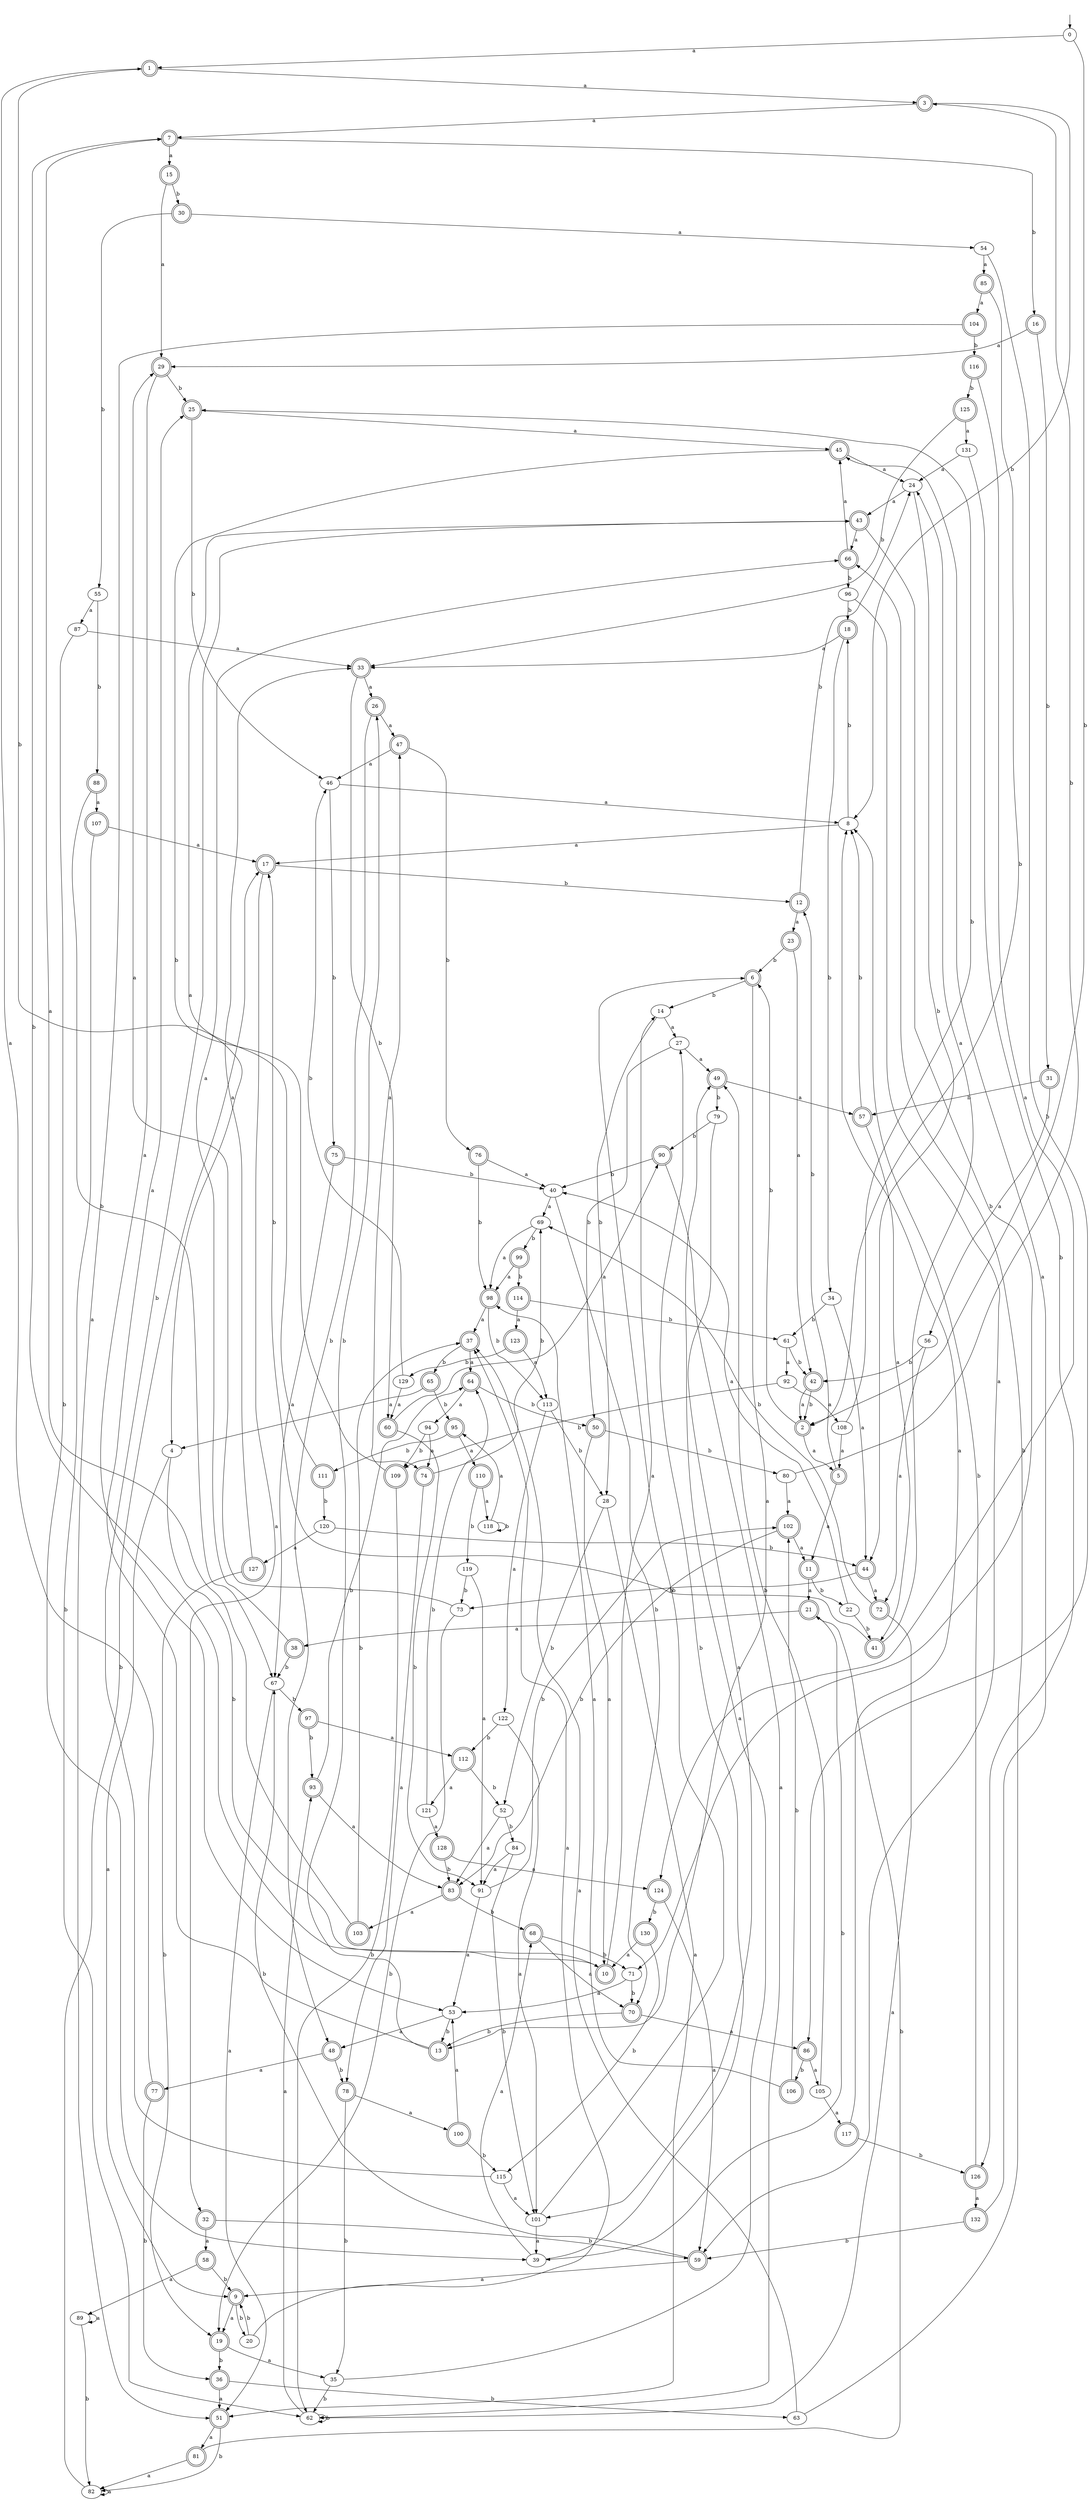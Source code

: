 digraph RandomDFA {
  __start0 [label="", shape=none];
  __start0 -> 0 [label=""];
  0 [shape=circle]
  0 -> 1 [label="a"]
  0 -> 2 [label="b"]
  1 [shape=doublecircle]
  1 -> 3 [label="a"]
  1 -> 4 [label="b"]
  2 [shape=doublecircle]
  2 -> 5 [label="a"]
  2 -> 6 [label="b"]
  3 [shape=doublecircle]
  3 -> 7 [label="a"]
  3 -> 8 [label="b"]
  4
  4 -> 9 [label="a"]
  4 -> 10 [label="b"]
  5 [shape=doublecircle]
  5 -> 11 [label="a"]
  5 -> 12 [label="b"]
  6 [shape=doublecircle]
  6 -> 13 [label="a"]
  6 -> 14 [label="b"]
  7 [shape=doublecircle]
  7 -> 15 [label="a"]
  7 -> 16 [label="b"]
  8
  8 -> 17 [label="a"]
  8 -> 18 [label="b"]
  9 [shape=doublecircle]
  9 -> 19 [label="a"]
  9 -> 20 [label="b"]
  10 [shape=doublecircle]
  10 -> 14 [label="a"]
  10 -> 7 [label="b"]
  11 [shape=doublecircle]
  11 -> 21 [label="a"]
  11 -> 22 [label="b"]
  12 [shape=doublecircle]
  12 -> 23 [label="a"]
  12 -> 24 [label="b"]
  13 [shape=doublecircle]
  13 -> 25 [label="a"]
  13 -> 26 [label="b"]
  14
  14 -> 27 [label="a"]
  14 -> 28 [label="b"]
  15 [shape=doublecircle]
  15 -> 29 [label="a"]
  15 -> 30 [label="b"]
  16 [shape=doublecircle]
  16 -> 29 [label="a"]
  16 -> 31 [label="b"]
  17 [shape=doublecircle]
  17 -> 32 [label="a"]
  17 -> 12 [label="b"]
  18 [shape=doublecircle]
  18 -> 33 [label="a"]
  18 -> 34 [label="b"]
  19 [shape=doublecircle]
  19 -> 35 [label="a"]
  19 -> 36 [label="b"]
  20
  20 -> 37 [label="a"]
  20 -> 9 [label="b"]
  21 [shape=doublecircle]
  21 -> 38 [label="a"]
  21 -> 39 [label="b"]
  22
  22 -> 40 [label="a"]
  22 -> 41 [label="b"]
  23 [shape=doublecircle]
  23 -> 42 [label="a"]
  23 -> 6 [label="b"]
  24
  24 -> 43 [label="a"]
  24 -> 44 [label="b"]
  25 [shape=doublecircle]
  25 -> 45 [label="a"]
  25 -> 46 [label="b"]
  26 [shape=doublecircle]
  26 -> 47 [label="a"]
  26 -> 48 [label="b"]
  27
  27 -> 49 [label="a"]
  27 -> 50 [label="b"]
  28
  28 -> 51 [label="a"]
  28 -> 52 [label="b"]
  29 [shape=doublecircle]
  29 -> 53 [label="a"]
  29 -> 25 [label="b"]
  30 [shape=doublecircle]
  30 -> 54 [label="a"]
  30 -> 55 [label="b"]
  31 [shape=doublecircle]
  31 -> 56 [label="a"]
  31 -> 57 [label="b"]
  32 [shape=doublecircle]
  32 -> 58 [label="a"]
  32 -> 59 [label="b"]
  33 [shape=doublecircle]
  33 -> 26 [label="a"]
  33 -> 60 [label="b"]
  34
  34 -> 44 [label="a"]
  34 -> 61 [label="b"]
  35
  35 -> 49 [label="a"]
  35 -> 62 [label="b"]
  36 [shape=doublecircle]
  36 -> 51 [label="a"]
  36 -> 63 [label="b"]
  37 [shape=doublecircle]
  37 -> 64 [label="a"]
  37 -> 65 [label="b"]
  38 [shape=doublecircle]
  38 -> 66 [label="a"]
  38 -> 67 [label="b"]
  39
  39 -> 68 [label="a"]
  39 -> 27 [label="b"]
  40
  40 -> 69 [label="a"]
  40 -> 70 [label="b"]
  41 [shape=doublecircle]
  41 -> 24 [label="a"]
  41 -> 17 [label="b"]
  42 [shape=doublecircle]
  42 -> 2 [label="a"]
  42 -> 2 [label="b"]
  43 [shape=doublecircle]
  43 -> 66 [label="a"]
  43 -> 71 [label="b"]
  44 [shape=doublecircle]
  44 -> 72 [label="a"]
  44 -> 73 [label="b"]
  45 [shape=doublecircle]
  45 -> 24 [label="a"]
  45 -> 74 [label="b"]
  46
  46 -> 8 [label="a"]
  46 -> 75 [label="b"]
  47 [shape=doublecircle]
  47 -> 46 [label="a"]
  47 -> 76 [label="b"]
  48 [shape=doublecircle]
  48 -> 77 [label="a"]
  48 -> 78 [label="b"]
  49 [shape=doublecircle]
  49 -> 57 [label="a"]
  49 -> 79 [label="b"]
  50 [shape=doublecircle]
  50 -> 10 [label="a"]
  50 -> 80 [label="b"]
  51 [shape=doublecircle]
  51 -> 81 [label="a"]
  51 -> 82 [label="b"]
  52
  52 -> 83 [label="a"]
  52 -> 84 [label="b"]
  53
  53 -> 48 [label="a"]
  53 -> 13 [label="b"]
  54
  54 -> 85 [label="a"]
  54 -> 86 [label="b"]
  55
  55 -> 87 [label="a"]
  55 -> 88 [label="b"]
  56
  56 -> 72 [label="a"]
  56 -> 42 [label="b"]
  57 [shape=doublecircle]
  57 -> 41 [label="a"]
  57 -> 8 [label="b"]
  58 [shape=doublecircle]
  58 -> 89 [label="a"]
  58 -> 9 [label="b"]
  59 [shape=doublecircle]
  59 -> 9 [label="a"]
  59 -> 67 [label="b"]
  60 [shape=doublecircle]
  60 -> 90 [label="a"]
  60 -> 91 [label="b"]
  61
  61 -> 92 [label="a"]
  61 -> 42 [label="b"]
  62
  62 -> 93 [label="a"]
  62 -> 62 [label="b"]
  63
  63 -> 37 [label="a"]
  63 -> 66 [label="b"]
  64 [shape=doublecircle]
  64 -> 94 [label="a"]
  64 -> 50 [label="b"]
  65 [shape=doublecircle]
  65 -> 4 [label="a"]
  65 -> 95 [label="b"]
  66 [shape=doublecircle]
  66 -> 45 [label="a"]
  66 -> 96 [label="b"]
  67
  67 -> 51 [label="a"]
  67 -> 97 [label="b"]
  68 [shape=doublecircle]
  68 -> 70 [label="a"]
  68 -> 71 [label="b"]
  69
  69 -> 98 [label="a"]
  69 -> 99 [label="b"]
  70 [shape=doublecircle]
  70 -> 86 [label="a"]
  70 -> 13 [label="b"]
  71
  71 -> 53 [label="a"]
  71 -> 70 [label="b"]
  72 [shape=doublecircle]
  72 -> 62 [label="a"]
  72 -> 69 [label="b"]
  73
  73 -> 29 [label="a"]
  73 -> 19 [label="b"]
  74 [shape=doublecircle]
  74 -> 78 [label="a"]
  74 -> 69 [label="b"]
  75 [shape=doublecircle]
  75 -> 67 [label="a"]
  75 -> 40 [label="b"]
  76 [shape=doublecircle]
  76 -> 40 [label="a"]
  76 -> 98 [label="b"]
  77 [shape=doublecircle]
  77 -> 1 [label="a"]
  77 -> 36 [label="b"]
  78 [shape=doublecircle]
  78 -> 100 [label="a"]
  78 -> 35 [label="b"]
  79
  79 -> 101 [label="a"]
  79 -> 90 [label="b"]
  80
  80 -> 102 [label="a"]
  80 -> 3 [label="b"]
  81 [shape=doublecircle]
  81 -> 82 [label="a"]
  81 -> 21 [label="b"]
  82
  82 -> 82 [label="a"]
  82 -> 17 [label="b"]
  83 [shape=doublecircle]
  83 -> 103 [label="a"]
  83 -> 68 [label="b"]
  84
  84 -> 91 [label="a"]
  84 -> 101 [label="b"]
  85 [shape=doublecircle]
  85 -> 104 [label="a"]
  85 -> 2 [label="b"]
  86 [shape=doublecircle]
  86 -> 105 [label="a"]
  86 -> 106 [label="b"]
  87
  87 -> 33 [label="a"]
  87 -> 39 [label="b"]
  88 [shape=doublecircle]
  88 -> 107 [label="a"]
  88 -> 67 [label="b"]
  89
  89 -> 89 [label="a"]
  89 -> 82 [label="b"]
  90 [shape=doublecircle]
  90 -> 62 [label="a"]
  90 -> 40 [label="b"]
  91
  91 -> 53 [label="a"]
  91 -> 102 [label="b"]
  92
  92 -> 108 [label="a"]
  92 -> 109 [label="b"]
  93 [shape=doublecircle]
  93 -> 83 [label="a"]
  93 -> 64 [label="b"]
  94
  94 -> 74 [label="a"]
  94 -> 109 [label="b"]
  95 [shape=doublecircle]
  95 -> 110 [label="a"]
  95 -> 111 [label="b"]
  96
  96 -> 59 [label="a"]
  96 -> 18 [label="b"]
  97 [shape=doublecircle]
  97 -> 112 [label="a"]
  97 -> 93 [label="b"]
  98 [shape=doublecircle]
  98 -> 37 [label="a"]
  98 -> 113 [label="b"]
  99 [shape=doublecircle]
  99 -> 98 [label="a"]
  99 -> 114 [label="b"]
  100 [shape=doublecircle]
  100 -> 53 [label="a"]
  100 -> 115 [label="b"]
  101
  101 -> 39 [label="a"]
  101 -> 6 [label="b"]
  102 [shape=doublecircle]
  102 -> 11 [label="a"]
  102 -> 83 [label="b"]
  103 [shape=doublecircle]
  103 -> 7 [label="a"]
  103 -> 37 [label="b"]
  104 [shape=doublecircle]
  104 -> 51 [label="a"]
  104 -> 116 [label="b"]
  105
  105 -> 117 [label="a"]
  105 -> 49 [label="b"]
  106 [shape=doublecircle]
  106 -> 98 [label="a"]
  106 -> 102 [label="b"]
  107 [shape=doublecircle]
  107 -> 17 [label="a"]
  107 -> 62 [label="b"]
  108
  108 -> 5 [label="a"]
  108 -> 25 [label="b"]
  109 [shape=doublecircle]
  109 -> 47 [label="a"]
  109 -> 62 [label="b"]
  110 [shape=doublecircle]
  110 -> 118 [label="a"]
  110 -> 119 [label="b"]
  111 [shape=doublecircle]
  111 -> 43 [label="a"]
  111 -> 120 [label="b"]
  112 [shape=doublecircle]
  112 -> 121 [label="a"]
  112 -> 52 [label="b"]
  113
  113 -> 122 [label="a"]
  113 -> 28 [label="b"]
  114 [shape=doublecircle]
  114 -> 123 [label="a"]
  114 -> 61 [label="b"]
  115
  115 -> 101 [label="a"]
  115 -> 43 [label="b"]
  116 [shape=doublecircle]
  116 -> 124 [label="a"]
  116 -> 125 [label="b"]
  117 [shape=doublecircle]
  117 -> 8 [label="a"]
  117 -> 126 [label="b"]
  118
  118 -> 95 [label="a"]
  118 -> 118 [label="b"]
  119
  119 -> 91 [label="a"]
  119 -> 73 [label="b"]
  120
  120 -> 127 [label="a"]
  120 -> 44 [label="b"]
  121
  121 -> 128 [label="a"]
  121 -> 64 [label="b"]
  122
  122 -> 101 [label="a"]
  122 -> 112 [label="b"]
  123 [shape=doublecircle]
  123 -> 113 [label="a"]
  123 -> 129 [label="b"]
  124 [shape=doublecircle]
  124 -> 59 [label="a"]
  124 -> 130 [label="b"]
  125 [shape=doublecircle]
  125 -> 131 [label="a"]
  125 -> 33 [label="b"]
  126 [shape=doublecircle]
  126 -> 132 [label="a"]
  126 -> 8 [label="b"]
  127 [shape=doublecircle]
  127 -> 33 [label="a"]
  127 -> 19 [label="b"]
  128 [shape=doublecircle]
  128 -> 124 [label="a"]
  128 -> 83 [label="b"]
  129
  129 -> 60 [label="a"]
  129 -> 46 [label="b"]
  130 [shape=doublecircle]
  130 -> 10 [label="a"]
  130 -> 115 [label="b"]
  131
  131 -> 24 [label="a"]
  131 -> 126 [label="b"]
  132 [shape=doublecircle]
  132 -> 45 [label="a"]
  132 -> 59 [label="b"]
}
